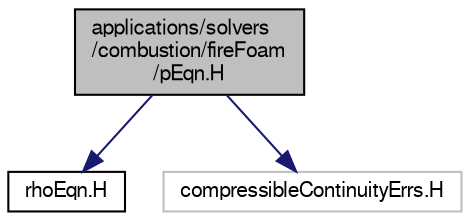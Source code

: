 digraph "applications/solvers/combustion/fireFoam/pEqn.H"
{
  bgcolor="transparent";
  edge [fontname="FreeSans",fontsize="10",labelfontname="FreeSans",labelfontsize="10"];
  node [fontname="FreeSans",fontsize="10",shape=record];
  Node0 [label="applications/solvers\l/combustion/fireFoam\l/pEqn.H",height=0.2,width=0.4,color="black", fillcolor="grey75", style="filled", fontcolor="black"];
  Node0 -> Node1 [color="midnightblue",fontsize="10",style="solid",fontname="FreeSans"];
  Node1 [label="rhoEqn.H",height=0.2,width=0.4,color="black",URL="$a39263.html",tooltip="Solve the continuity for density. "];
  Node0 -> Node2 [color="midnightblue",fontsize="10",style="solid",fontname="FreeSans"];
  Node2 [label="compressibleContinuityErrs.H",height=0.2,width=0.4,color="grey75"];
}
